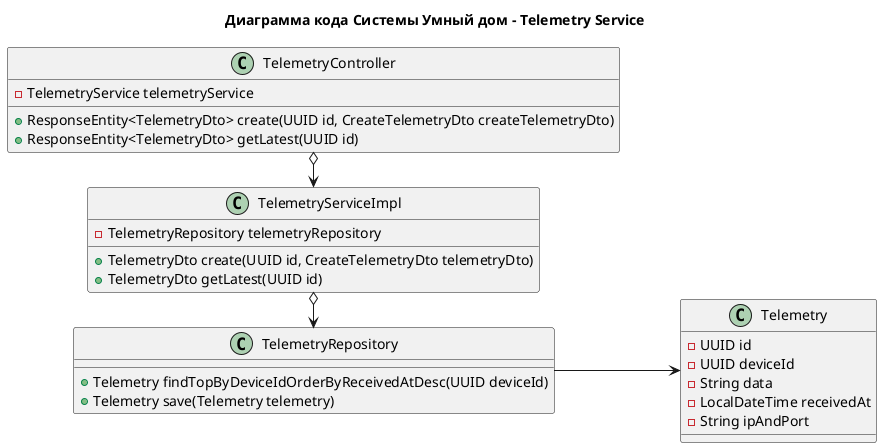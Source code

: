@startuml

title Диаграмма кода Системы Умный дом - Telemetry Service

left to right direction

class Telemetry {
        - UUID id
        - UUID deviceId
        - String data
        - LocalDateTime receivedAt
        - String ipAndPort
}

class TelemetryRepository {
    + Telemetry findTopByDeviceIdOrderByReceivedAtDesc(UUID deviceId)
    + Telemetry save(Telemetry telemetry)
}

class TelemetryServiceImpl {
    - TelemetryRepository telemetryRepository

    + TelemetryDto create(UUID id, CreateTelemetryDto telemetryDto)
    + TelemetryDto getLatest(UUID id)
}

class TelemetryController {
    - TelemetryService telemetryService

    + ResponseEntity<TelemetryDto> create(UUID id, CreateTelemetryDto createTelemetryDto)
    + ResponseEntity<TelemetryDto> getLatest(UUID id)
}

TelemetryController o-> TelemetryServiceImpl
TelemetryServiceImpl o-> TelemetryRepository

TelemetryRepository --> Telemetry

@enduml
